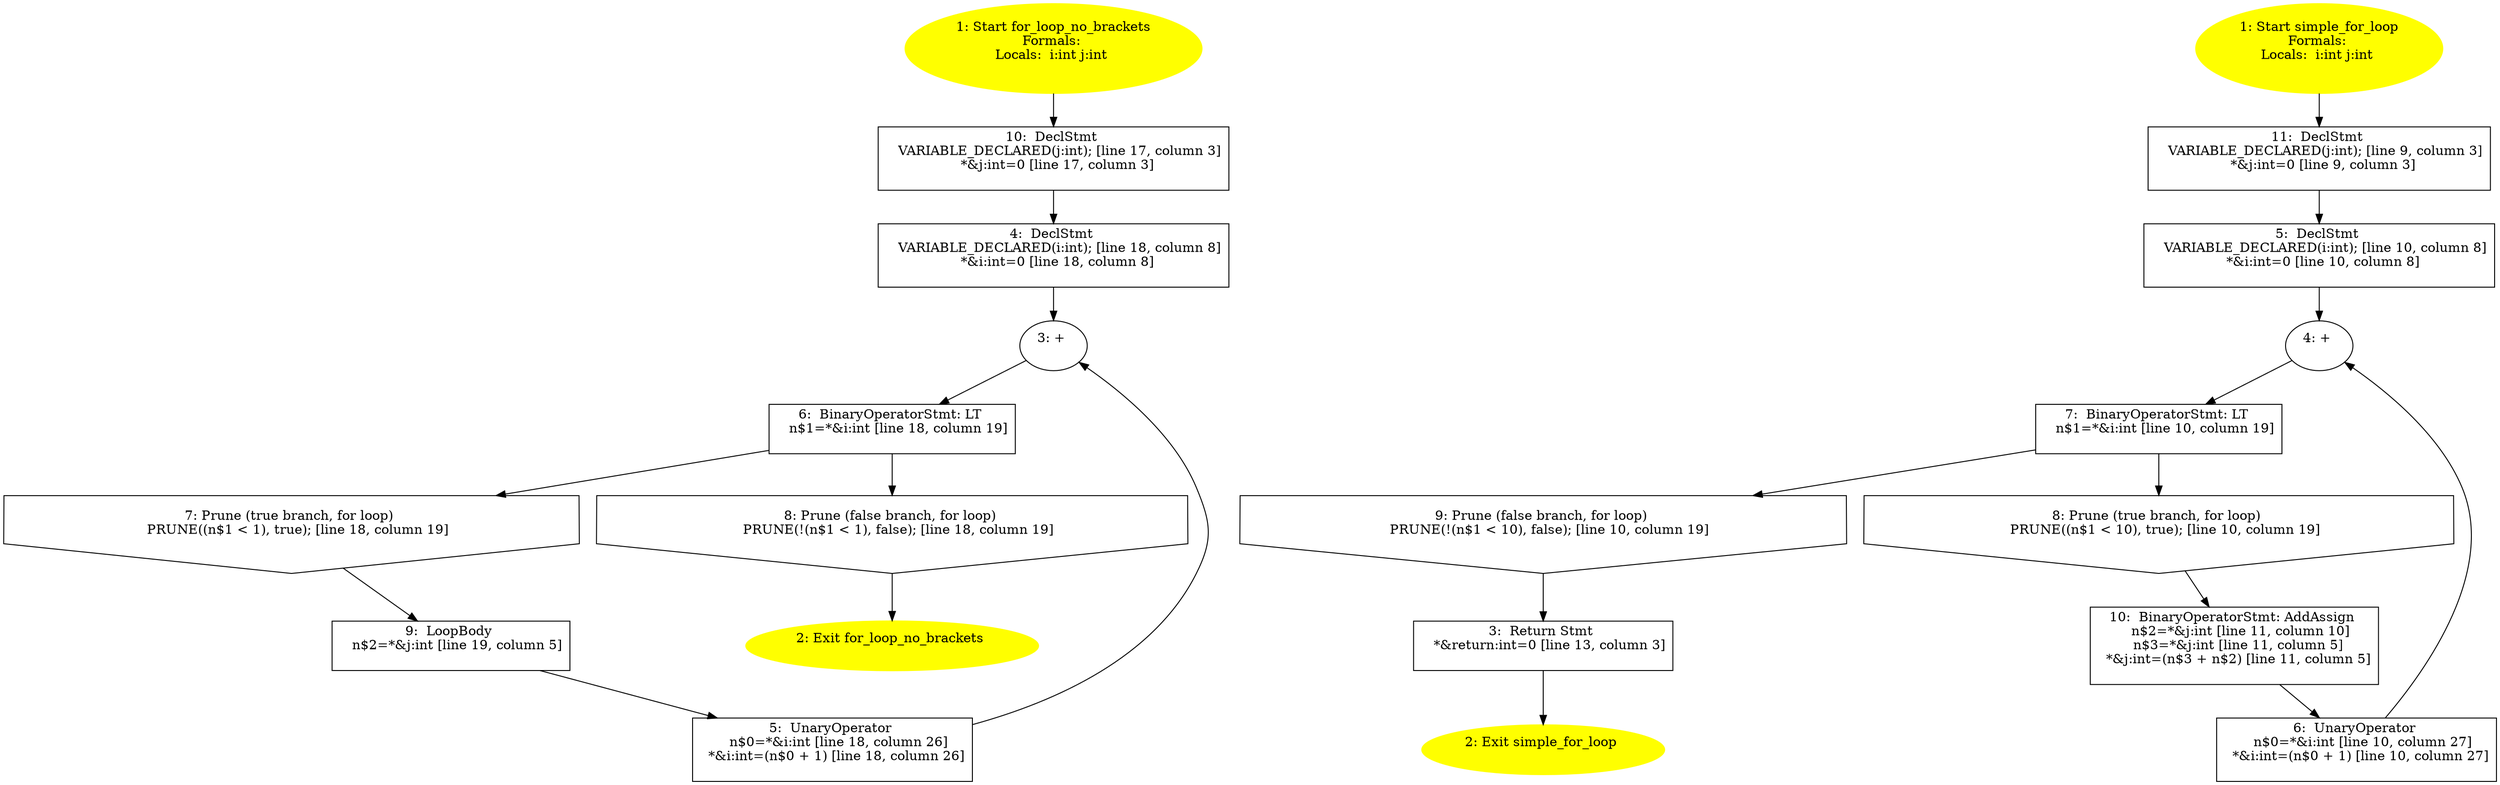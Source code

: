 /* @generated */
digraph cfg {
"for_loop_no_brackets.4c9da26592fb7fb2_1" [label="1: Start for_loop_no_brackets\nFormals: \nLocals:  i:int j:int \n  " color=yellow style=filled]
	

	 "for_loop_no_brackets.4c9da26592fb7fb2_1" -> "for_loop_no_brackets.4c9da26592fb7fb2_10" ;
"for_loop_no_brackets.4c9da26592fb7fb2_2" [label="2: Exit for_loop_no_brackets \n  " color=yellow style=filled]
	

"for_loop_no_brackets.4c9da26592fb7fb2_3" [label="3: + \n  " ]
	

	 "for_loop_no_brackets.4c9da26592fb7fb2_3" -> "for_loop_no_brackets.4c9da26592fb7fb2_6" ;
"for_loop_no_brackets.4c9da26592fb7fb2_4" [label="4:  DeclStmt \n   VARIABLE_DECLARED(i:int); [line 18, column 8]\n  *&i:int=0 [line 18, column 8]\n " shape="box"]
	

	 "for_loop_no_brackets.4c9da26592fb7fb2_4" -> "for_loop_no_brackets.4c9da26592fb7fb2_3" ;
"for_loop_no_brackets.4c9da26592fb7fb2_5" [label="5:  UnaryOperator \n   n$0=*&i:int [line 18, column 26]\n  *&i:int=(n$0 + 1) [line 18, column 26]\n " shape="box"]
	

	 "for_loop_no_brackets.4c9da26592fb7fb2_5" -> "for_loop_no_brackets.4c9da26592fb7fb2_3" ;
"for_loop_no_brackets.4c9da26592fb7fb2_6" [label="6:  BinaryOperatorStmt: LT \n   n$1=*&i:int [line 18, column 19]\n " shape="box"]
	

	 "for_loop_no_brackets.4c9da26592fb7fb2_6" -> "for_loop_no_brackets.4c9da26592fb7fb2_7" ;
	 "for_loop_no_brackets.4c9da26592fb7fb2_6" -> "for_loop_no_brackets.4c9da26592fb7fb2_8" ;
"for_loop_no_brackets.4c9da26592fb7fb2_7" [label="7: Prune (true branch, for loop) \n   PRUNE((n$1 < 1), true); [line 18, column 19]\n " shape="invhouse"]
	

	 "for_loop_no_brackets.4c9da26592fb7fb2_7" -> "for_loop_no_brackets.4c9da26592fb7fb2_9" ;
"for_loop_no_brackets.4c9da26592fb7fb2_8" [label="8: Prune (false branch, for loop) \n   PRUNE(!(n$1 < 1), false); [line 18, column 19]\n " shape="invhouse"]
	

	 "for_loop_no_brackets.4c9da26592fb7fb2_8" -> "for_loop_no_brackets.4c9da26592fb7fb2_2" ;
"for_loop_no_brackets.4c9da26592fb7fb2_9" [label="9:  LoopBody \n   n$2=*&j:int [line 19, column 5]\n " shape="box"]
	

	 "for_loop_no_brackets.4c9da26592fb7fb2_9" -> "for_loop_no_brackets.4c9da26592fb7fb2_5" ;
"for_loop_no_brackets.4c9da26592fb7fb2_10" [label="10:  DeclStmt \n   VARIABLE_DECLARED(j:int); [line 17, column 3]\n  *&j:int=0 [line 17, column 3]\n " shape="box"]
	

	 "for_loop_no_brackets.4c9da26592fb7fb2_10" -> "for_loop_no_brackets.4c9da26592fb7fb2_4" ;
"simple_for_loop.620d527928c080a3_1" [label="1: Start simple_for_loop\nFormals: \nLocals:  i:int j:int \n  " color=yellow style=filled]
	

	 "simple_for_loop.620d527928c080a3_1" -> "simple_for_loop.620d527928c080a3_11" ;
"simple_for_loop.620d527928c080a3_2" [label="2: Exit simple_for_loop \n  " color=yellow style=filled]
	

"simple_for_loop.620d527928c080a3_3" [label="3:  Return Stmt \n   *&return:int=0 [line 13, column 3]\n " shape="box"]
	

	 "simple_for_loop.620d527928c080a3_3" -> "simple_for_loop.620d527928c080a3_2" ;
"simple_for_loop.620d527928c080a3_4" [label="4: + \n  " ]
	

	 "simple_for_loop.620d527928c080a3_4" -> "simple_for_loop.620d527928c080a3_7" ;
"simple_for_loop.620d527928c080a3_5" [label="5:  DeclStmt \n   VARIABLE_DECLARED(i:int); [line 10, column 8]\n  *&i:int=0 [line 10, column 8]\n " shape="box"]
	

	 "simple_for_loop.620d527928c080a3_5" -> "simple_for_loop.620d527928c080a3_4" ;
"simple_for_loop.620d527928c080a3_6" [label="6:  UnaryOperator \n   n$0=*&i:int [line 10, column 27]\n  *&i:int=(n$0 + 1) [line 10, column 27]\n " shape="box"]
	

	 "simple_for_loop.620d527928c080a3_6" -> "simple_for_loop.620d527928c080a3_4" ;
"simple_for_loop.620d527928c080a3_7" [label="7:  BinaryOperatorStmt: LT \n   n$1=*&i:int [line 10, column 19]\n " shape="box"]
	

	 "simple_for_loop.620d527928c080a3_7" -> "simple_for_loop.620d527928c080a3_8" ;
	 "simple_for_loop.620d527928c080a3_7" -> "simple_for_loop.620d527928c080a3_9" ;
"simple_for_loop.620d527928c080a3_8" [label="8: Prune (true branch, for loop) \n   PRUNE((n$1 < 10), true); [line 10, column 19]\n " shape="invhouse"]
	

	 "simple_for_loop.620d527928c080a3_8" -> "simple_for_loop.620d527928c080a3_10" ;
"simple_for_loop.620d527928c080a3_9" [label="9: Prune (false branch, for loop) \n   PRUNE(!(n$1 < 10), false); [line 10, column 19]\n " shape="invhouse"]
	

	 "simple_for_loop.620d527928c080a3_9" -> "simple_for_loop.620d527928c080a3_3" ;
"simple_for_loop.620d527928c080a3_10" [label="10:  BinaryOperatorStmt: AddAssign \n   n$2=*&j:int [line 11, column 10]\n  n$3=*&j:int [line 11, column 5]\n  *&j:int=(n$3 + n$2) [line 11, column 5]\n " shape="box"]
	

	 "simple_for_loop.620d527928c080a3_10" -> "simple_for_loop.620d527928c080a3_6" ;
"simple_for_loop.620d527928c080a3_11" [label="11:  DeclStmt \n   VARIABLE_DECLARED(j:int); [line 9, column 3]\n  *&j:int=0 [line 9, column 3]\n " shape="box"]
	

	 "simple_for_loop.620d527928c080a3_11" -> "simple_for_loop.620d527928c080a3_5" ;
}

